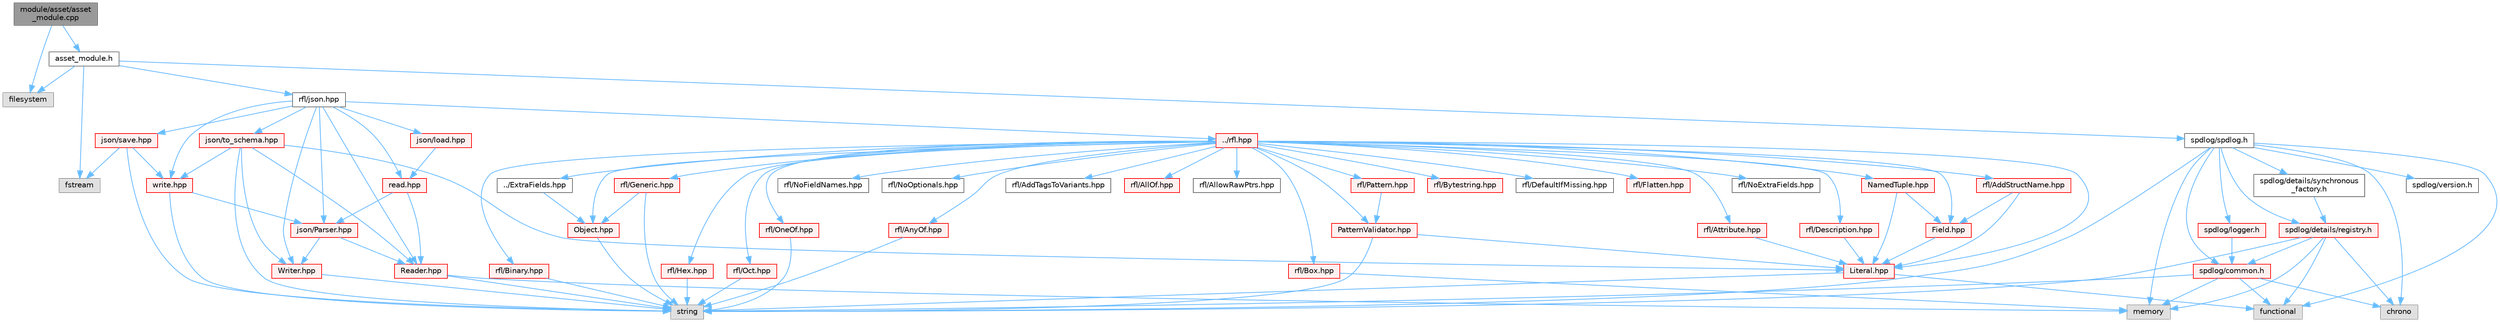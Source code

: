 digraph "module/asset/asset_module.cpp"
{
 // LATEX_PDF_SIZE
  bgcolor="transparent";
  edge [fontname=Helvetica,fontsize=10,labelfontname=Helvetica,labelfontsize=10];
  node [fontname=Helvetica,fontsize=10,shape=box,height=0.2,width=0.4];
  Node1 [id="Node000001",label="module/asset/asset\l_module.cpp",height=0.2,width=0.4,color="gray40", fillcolor="grey60", style="filled", fontcolor="black",tooltip=" "];
  Node1 -> Node2 [id="edge1_Node000001_Node000002",color="steelblue1",style="solid",tooltip=" "];
  Node2 [id="Node000002",label="asset_module.h",height=0.2,width=0.4,color="grey40", fillcolor="white", style="filled",URL="$asset__module_8h.html",tooltip=" "];
  Node2 -> Node3 [id="edge2_Node000002_Node000003",color="steelblue1",style="solid",tooltip=" "];
  Node3 [id="Node000003",label="filesystem",height=0.2,width=0.4,color="grey60", fillcolor="#E0E0E0", style="filled",tooltip=" "];
  Node2 -> Node4 [id="edge3_Node000002_Node000004",color="steelblue1",style="solid",tooltip=" "];
  Node4 [id="Node000004",label="fstream",height=0.2,width=0.4,color="grey60", fillcolor="#E0E0E0", style="filled",tooltip=" "];
  Node2 -> Node5 [id="edge4_Node000002_Node000005",color="steelblue1",style="solid",tooltip=" "];
  Node5 [id="Node000005",label="rfl/json.hpp",height=0.2,width=0.4,color="grey40", fillcolor="white", style="filled",URL="$reflect-cpp_2include_2rfl_2json_8hpp.html",tooltip=" "];
  Node5 -> Node6 [id="edge5_Node000005_Node000006",color="steelblue1",style="solid",tooltip=" "];
  Node6 [id="Node000006",label="../rfl.hpp",height=0.2,width=0.4,color="red", fillcolor="#FFF0F0", style="filled",URL="$rfl_8hpp.html",tooltip=" "];
  Node6 -> Node7 [id="edge6_Node000006_Node000007",color="steelblue1",style="solid",tooltip=" "];
  Node7 [id="Node000007",label="rfl/AddStructName.hpp",height=0.2,width=0.4,color="red", fillcolor="#FFF0F0", style="filled",URL="$_add_struct_name_8hpp.html",tooltip=" "];
  Node7 -> Node9 [id="edge7_Node000007_Node000009",color="steelblue1",style="solid",tooltip=" "];
  Node9 [id="Node000009",label="Field.hpp",height=0.2,width=0.4,color="red", fillcolor="#FFF0F0", style="filled",URL="$_field_8hpp.html",tooltip=" "];
  Node9 -> Node14 [id="edge8_Node000009_Node000014",color="steelblue1",style="solid",tooltip=" "];
  Node14 [id="Node000014",label="Literal.hpp",height=0.2,width=0.4,color="red", fillcolor="#FFF0F0", style="filled",URL="$_literal_8hpp.html",tooltip=" "];
  Node14 -> Node17 [id="edge9_Node000014_Node000017",color="steelblue1",style="solid",tooltip=" "];
  Node17 [id="Node000017",label="functional",height=0.2,width=0.4,color="grey60", fillcolor="#E0E0E0", style="filled",tooltip=" "];
  Node14 -> Node18 [id="edge10_Node000014_Node000018",color="steelblue1",style="solid",tooltip=" "];
  Node18 [id="Node000018",label="string",height=0.2,width=0.4,color="grey60", fillcolor="#E0E0E0", style="filled",tooltip=" "];
  Node7 -> Node14 [id="edge11_Node000007_Node000014",color="steelblue1",style="solid",tooltip=" "];
  Node6 -> Node58 [id="edge12_Node000006_Node000058",color="steelblue1",style="solid",tooltip=" "];
  Node58 [id="Node000058",label="rfl/AddTagsToVariants.hpp",height=0.2,width=0.4,color="grey40", fillcolor="white", style="filled",URL="$_add_tags_to_variants_8hpp.html",tooltip=" "];
  Node6 -> Node59 [id="edge13_Node000006_Node000059",color="steelblue1",style="solid",tooltip=" "];
  Node59 [id="Node000059",label="rfl/AllOf.hpp",height=0.2,width=0.4,color="red", fillcolor="#FFF0F0", style="filled",URL="$_all_of_8hpp.html",tooltip=" "];
  Node6 -> Node68 [id="edge14_Node000006_Node000068",color="steelblue1",style="solid",tooltip=" "];
  Node68 [id="Node000068",label="rfl/AllowRawPtrs.hpp",height=0.2,width=0.4,color="grey40", fillcolor="white", style="filled",URL="$_allow_raw_ptrs_8hpp.html",tooltip=" "];
  Node6 -> Node69 [id="edge15_Node000006_Node000069",color="steelblue1",style="solid",tooltip=" "];
  Node69 [id="Node000069",label="rfl/AnyOf.hpp",height=0.2,width=0.4,color="red", fillcolor="#FFF0F0", style="filled",URL="$_any_of_8hpp.html",tooltip=" "];
  Node69 -> Node18 [id="edge16_Node000069_Node000018",color="steelblue1",style="solid",tooltip=" "];
  Node6 -> Node71 [id="edge17_Node000006_Node000071",color="steelblue1",style="solid",tooltip=" "];
  Node71 [id="Node000071",label="rfl/Attribute.hpp",height=0.2,width=0.4,color="red", fillcolor="#FFF0F0", style="filled",URL="$_attribute_8hpp.html",tooltip=" "];
  Node71 -> Node14 [id="edge18_Node000071_Node000014",color="steelblue1",style="solid",tooltip=" "];
  Node6 -> Node72 [id="edge19_Node000006_Node000072",color="steelblue1",style="solid",tooltip=" "];
  Node72 [id="Node000072",label="rfl/Binary.hpp",height=0.2,width=0.4,color="red", fillcolor="#FFF0F0", style="filled",URL="$_binary_8hpp.html",tooltip=" "];
  Node72 -> Node18 [id="edge20_Node000072_Node000018",color="steelblue1",style="solid",tooltip=" "];
  Node6 -> Node74 [id="edge21_Node000006_Node000074",color="steelblue1",style="solid",tooltip=" "];
  Node74 [id="Node000074",label="rfl/Box.hpp",height=0.2,width=0.4,color="red", fillcolor="#FFF0F0", style="filled",URL="$_box_8hpp.html",tooltip=" "];
  Node74 -> Node29 [id="edge22_Node000074_Node000029",color="steelblue1",style="solid",tooltip=" "];
  Node29 [id="Node000029",label="memory",height=0.2,width=0.4,color="grey60", fillcolor="#E0E0E0", style="filled",tooltip=" "];
  Node6 -> Node75 [id="edge23_Node000006_Node000075",color="steelblue1",style="solid",tooltip=" "];
  Node75 [id="Node000075",label="rfl/Bytestring.hpp",height=0.2,width=0.4,color="red", fillcolor="#FFF0F0", style="filled",URL="$_bytestring_8hpp.html",tooltip=" "];
  Node6 -> Node76 [id="edge24_Node000006_Node000076",color="steelblue1",style="solid",tooltip=" "];
  Node76 [id="Node000076",label="rfl/DefaultIfMissing.hpp",height=0.2,width=0.4,color="grey40", fillcolor="white", style="filled",URL="$_default_if_missing_8hpp.html",tooltip=" "];
  Node6 -> Node77 [id="edge25_Node000006_Node000077",color="steelblue1",style="solid",tooltip=" "];
  Node77 [id="Node000077",label="rfl/Description.hpp",height=0.2,width=0.4,color="red", fillcolor="#FFF0F0", style="filled",URL="$_description_8hpp.html",tooltip=" "];
  Node77 -> Node14 [id="edge26_Node000077_Node000014",color="steelblue1",style="solid",tooltip=" "];
  Node6 -> Node52 [id="edge27_Node000006_Node000052",color="steelblue1",style="solid",tooltip=" "];
  Node52 [id="Node000052",label="../ExtraFields.hpp",height=0.2,width=0.4,color="grey40", fillcolor="white", style="filled",URL="$_extra_fields_8hpp.html",tooltip=" "];
  Node52 -> Node53 [id="edge28_Node000052_Node000053",color="steelblue1",style="solid",tooltip=" "];
  Node53 [id="Node000053",label="Object.hpp",height=0.2,width=0.4,color="red", fillcolor="#FFF0F0", style="filled",URL="$_object_8hpp.html",tooltip=" "];
  Node53 -> Node18 [id="edge29_Node000053_Node000018",color="steelblue1",style="solid",tooltip=" "];
  Node6 -> Node9 [id="edge30_Node000006_Node000009",color="steelblue1",style="solid",tooltip=" "];
  Node6 -> Node78 [id="edge31_Node000006_Node000078",color="steelblue1",style="solid",tooltip=" "];
  Node78 [id="Node000078",label="rfl/Flatten.hpp",height=0.2,width=0.4,color="red", fillcolor="#FFF0F0", style="filled",URL="$_flatten_8hpp.html",tooltip=" "];
  Node6 -> Node79 [id="edge32_Node000006_Node000079",color="steelblue1",style="solid",tooltip=" "];
  Node79 [id="Node000079",label="rfl/Generic.hpp",height=0.2,width=0.4,color="red", fillcolor="#FFF0F0", style="filled",URL="$_generic_8hpp.html",tooltip=" "];
  Node79 -> Node18 [id="edge33_Node000079_Node000018",color="steelblue1",style="solid",tooltip=" "];
  Node79 -> Node53 [id="edge34_Node000079_Node000053",color="steelblue1",style="solid",tooltip=" "];
  Node6 -> Node81 [id="edge35_Node000006_Node000081",color="steelblue1",style="solid",tooltip=" "];
  Node81 [id="Node000081",label="rfl/Hex.hpp",height=0.2,width=0.4,color="red", fillcolor="#FFF0F0", style="filled",URL="$_hex_8hpp.html",tooltip=" "];
  Node81 -> Node18 [id="edge36_Node000081_Node000018",color="steelblue1",style="solid",tooltip=" "];
  Node6 -> Node14 [id="edge37_Node000006_Node000014",color="steelblue1",style="solid",tooltip=" "];
  Node6 -> Node46 [id="edge38_Node000006_Node000046",color="steelblue1",style="solid",tooltip=" "];
  Node46 [id="Node000046",label="NamedTuple.hpp",height=0.2,width=0.4,color="red", fillcolor="#FFF0F0", style="filled",URL="$_named_tuple_8hpp.html",tooltip=" "];
  Node46 -> Node9 [id="edge39_Node000046_Node000009",color="steelblue1",style="solid",tooltip=" "];
  Node46 -> Node14 [id="edge40_Node000046_Node000014",color="steelblue1",style="solid",tooltip=" "];
  Node6 -> Node82 [id="edge41_Node000006_Node000082",color="steelblue1",style="solid",tooltip=" "];
  Node82 [id="Node000082",label="rfl/NoExtraFields.hpp",height=0.2,width=0.4,color="grey40", fillcolor="white", style="filled",URL="$_no_extra_fields_8hpp.html",tooltip=" "];
  Node6 -> Node83 [id="edge42_Node000006_Node000083",color="steelblue1",style="solid",tooltip=" "];
  Node83 [id="Node000083",label="rfl/NoFieldNames.hpp",height=0.2,width=0.4,color="grey40", fillcolor="white", style="filled",URL="$_no_field_names_8hpp.html",tooltip=" "];
  Node6 -> Node84 [id="edge43_Node000006_Node000084",color="steelblue1",style="solid",tooltip=" "];
  Node84 [id="Node000084",label="rfl/NoOptionals.hpp",height=0.2,width=0.4,color="grey40", fillcolor="white", style="filled",URL="$_no_optionals_8hpp.html",tooltip=" "];
  Node6 -> Node53 [id="edge44_Node000006_Node000053",color="steelblue1",style="solid",tooltip=" "];
  Node6 -> Node85 [id="edge45_Node000006_Node000085",color="steelblue1",style="solid",tooltip=" "];
  Node85 [id="Node000085",label="rfl/Oct.hpp",height=0.2,width=0.4,color="red", fillcolor="#FFF0F0", style="filled",URL="$_oct_8hpp.html",tooltip=" "];
  Node85 -> Node18 [id="edge46_Node000085_Node000018",color="steelblue1",style="solid",tooltip=" "];
  Node6 -> Node87 [id="edge47_Node000006_Node000087",color="steelblue1",style="solid",tooltip=" "];
  Node87 [id="Node000087",label="rfl/OneOf.hpp",height=0.2,width=0.4,color="red", fillcolor="#FFF0F0", style="filled",URL="$_one_of_8hpp.html",tooltip=" "];
  Node87 -> Node18 [id="edge48_Node000087_Node000018",color="steelblue1",style="solid",tooltip=" "];
  Node6 -> Node88 [id="edge49_Node000006_Node000088",color="steelblue1",style="solid",tooltip=" "];
  Node88 [id="Node000088",label="rfl/Pattern.hpp",height=0.2,width=0.4,color="red", fillcolor="#FFF0F0", style="filled",URL="$_pattern_8hpp.html",tooltip=" "];
  Node88 -> Node89 [id="edge50_Node000088_Node000089",color="steelblue1",style="solid",tooltip=" "];
  Node89 [id="Node000089",label="PatternValidator.hpp",height=0.2,width=0.4,color="red", fillcolor="#FFF0F0", style="filled",URL="$_pattern_validator_8hpp.html",tooltip=" "];
  Node89 -> Node18 [id="edge51_Node000089_Node000018",color="steelblue1",style="solid",tooltip=" "];
  Node89 -> Node14 [id="edge52_Node000089_Node000014",color="steelblue1",style="solid",tooltip=" "];
  Node6 -> Node89 [id="edge53_Node000006_Node000089",color="steelblue1",style="solid",tooltip=" "];
  Node5 -> Node299 [id="edge54_Node000005_Node000299",color="steelblue1",style="solid",tooltip=" "];
  Node299 [id="Node000299",label="json/Parser.hpp",height=0.2,width=0.4,color="red", fillcolor="#FFF0F0", style="filled",URL="$json_2_parser_8hpp.html",tooltip=" "];
  Node299 -> Node300 [id="edge55_Node000299_Node000300",color="steelblue1",style="solid",tooltip=" "];
  Node300 [id="Node000300",label="Reader.hpp",height=0.2,width=0.4,color="red", fillcolor="#FFF0F0", style="filled",URL="$json_2_reader_8hpp.html",tooltip=" "];
  Node300 -> Node29 [id="edge56_Node000300_Node000029",color="steelblue1",style="solid",tooltip=" "];
  Node300 -> Node18 [id="edge57_Node000300_Node000018",color="steelblue1",style="solid",tooltip=" "];
  Node299 -> Node442 [id="edge58_Node000299_Node000442",color="steelblue1",style="solid",tooltip=" "];
  Node442 [id="Node000442",label="Writer.hpp",height=0.2,width=0.4,color="red", fillcolor="#FFF0F0", style="filled",URL="$json_2_writer_8hpp.html",tooltip=" "];
  Node442 -> Node18 [id="edge59_Node000442_Node000018",color="steelblue1",style="solid",tooltip=" "];
  Node5 -> Node300 [id="edge60_Node000005_Node000300",color="steelblue1",style="solid",tooltip=" "];
  Node5 -> Node442 [id="edge61_Node000005_Node000442",color="steelblue1",style="solid",tooltip=" "];
  Node5 -> Node443 [id="edge62_Node000005_Node000443",color="steelblue1",style="solid",tooltip=" "];
  Node443 [id="Node000443",label="json/load.hpp",height=0.2,width=0.4,color="red", fillcolor="#FFF0F0", style="filled",URL="$json_2load_8hpp.html",tooltip=" "];
  Node443 -> Node445 [id="edge63_Node000443_Node000445",color="steelblue1",style="solid",tooltip=" "];
  Node445 [id="Node000445",label="read.hpp",height=0.2,width=0.4,color="red", fillcolor="#FFF0F0", style="filled",URL="$json_2read_8hpp.html",tooltip=" "];
  Node445 -> Node299 [id="edge64_Node000445_Node000299",color="steelblue1",style="solid",tooltip=" "];
  Node445 -> Node300 [id="edge65_Node000445_Node000300",color="steelblue1",style="solid",tooltip=" "];
  Node5 -> Node445 [id="edge66_Node000005_Node000445",color="steelblue1",style="solid",tooltip=" "];
  Node5 -> Node446 [id="edge67_Node000005_Node000446",color="steelblue1",style="solid",tooltip=" "];
  Node446 [id="Node000446",label="json/save.hpp",height=0.2,width=0.4,color="red", fillcolor="#FFF0F0", style="filled",URL="$json_2save_8hpp.html",tooltip=" "];
  Node446 -> Node4 [id="edge68_Node000446_Node000004",color="steelblue1",style="solid",tooltip=" "];
  Node446 -> Node18 [id="edge69_Node000446_Node000018",color="steelblue1",style="solid",tooltip=" "];
  Node446 -> Node448 [id="edge70_Node000446_Node000448",color="steelblue1",style="solid",tooltip=" "];
  Node448 [id="Node000448",label="write.hpp",height=0.2,width=0.4,color="red", fillcolor="#FFF0F0", style="filled",URL="$json_2write_8hpp.html",tooltip=" "];
  Node448 -> Node18 [id="edge71_Node000448_Node000018",color="steelblue1",style="solid",tooltip=" "];
  Node448 -> Node299 [id="edge72_Node000448_Node000299",color="steelblue1",style="solid",tooltip=" "];
  Node5 -> Node449 [id="edge73_Node000005_Node000449",color="steelblue1",style="solid",tooltip=" "];
  Node449 [id="Node000449",label="json/to_schema.hpp",height=0.2,width=0.4,color="red", fillcolor="#FFF0F0", style="filled",URL="$json_2to__schema_8hpp.html",tooltip=" "];
  Node449 -> Node18 [id="edge74_Node000449_Node000018",color="steelblue1",style="solid",tooltip=" "];
  Node449 -> Node14 [id="edge75_Node000449_Node000014",color="steelblue1",style="solid",tooltip=" "];
  Node449 -> Node300 [id="edge76_Node000449_Node000300",color="steelblue1",style="solid",tooltip=" "];
  Node449 -> Node442 [id="edge77_Node000449_Node000442",color="steelblue1",style="solid",tooltip=" "];
  Node449 -> Node448 [id="edge78_Node000449_Node000448",color="steelblue1",style="solid",tooltip=" "];
  Node5 -> Node448 [id="edge79_Node000005_Node000448",color="steelblue1",style="solid",tooltip=" "];
  Node2 -> Node454 [id="edge80_Node000002_Node000454",color="steelblue1",style="solid",tooltip=" "];
  Node454 [id="Node000454",label="spdlog/spdlog.h",height=0.2,width=0.4,color="grey40", fillcolor="white", style="filled",URL="$spdlog_8h.html",tooltip=" "];
  Node454 -> Node455 [id="edge81_Node000454_Node000455",color="steelblue1",style="solid",tooltip=" "];
  Node455 [id="Node000455",label="spdlog/common.h",height=0.2,width=0.4,color="red", fillcolor="#FFF0F0", style="filled",URL="$runtime_2spdlog_2include_2spdlog_2common_8h.html",tooltip=" "];
  Node455 -> Node459 [id="edge82_Node000455_Node000459",color="steelblue1",style="solid",tooltip=" "];
  Node459 [id="Node000459",label="chrono",height=0.2,width=0.4,color="grey60", fillcolor="#E0E0E0", style="filled",tooltip=" "];
  Node455 -> Node17 [id="edge83_Node000455_Node000017",color="steelblue1",style="solid",tooltip=" "];
  Node455 -> Node29 [id="edge84_Node000455_Node000029",color="steelblue1",style="solid",tooltip=" "];
  Node455 -> Node18 [id="edge85_Node000455_Node000018",color="steelblue1",style="solid",tooltip=" "];
  Node454 -> Node473 [id="edge86_Node000454_Node000473",color="steelblue1",style="solid",tooltip=" "];
  Node473 [id="Node000473",label="spdlog/details/registry.h",height=0.2,width=0.4,color="red", fillcolor="#FFF0F0", style="filled",URL="$registry_8h.html",tooltip=" "];
  Node473 -> Node455 [id="edge87_Node000473_Node000455",color="steelblue1",style="solid",tooltip=" "];
  Node473 -> Node459 [id="edge88_Node000473_Node000459",color="steelblue1",style="solid",tooltip=" "];
  Node473 -> Node17 [id="edge89_Node000473_Node000017",color="steelblue1",style="solid",tooltip=" "];
  Node473 -> Node29 [id="edge90_Node000473_Node000029",color="steelblue1",style="solid",tooltip=" "];
  Node473 -> Node18 [id="edge91_Node000473_Node000018",color="steelblue1",style="solid",tooltip=" "];
  Node454 -> Node478 [id="edge92_Node000454_Node000478",color="steelblue1",style="solid",tooltip=" "];
  Node478 [id="Node000478",label="spdlog/details/synchronous\l_factory.h",height=0.2,width=0.4,color="grey40", fillcolor="white", style="filled",URL="$synchronous__factory_8h.html",tooltip=" "];
  Node478 -> Node473 [id="edge93_Node000478_Node000473",color="steelblue1",style="solid",tooltip=" "];
  Node454 -> Node479 [id="edge94_Node000454_Node000479",color="steelblue1",style="solid",tooltip=" "];
  Node479 [id="Node000479",label="spdlog/logger.h",height=0.2,width=0.4,color="red", fillcolor="#FFF0F0", style="filled",URL="$logger_8h.html",tooltip=" "];
  Node479 -> Node455 [id="edge95_Node000479_Node000455",color="steelblue1",style="solid",tooltip=" "];
  Node454 -> Node484 [id="edge96_Node000454_Node000484",color="steelblue1",style="solid",tooltip=" "];
  Node484 [id="Node000484",label="spdlog/version.h",height=0.2,width=0.4,color="grey40", fillcolor="white", style="filled",URL="$runtime_2spdlog_2include_2spdlog_2version_8h.html",tooltip=" "];
  Node454 -> Node459 [id="edge97_Node000454_Node000459",color="steelblue1",style="solid",tooltip=" "];
  Node454 -> Node17 [id="edge98_Node000454_Node000017",color="steelblue1",style="solid",tooltip=" "];
  Node454 -> Node29 [id="edge99_Node000454_Node000029",color="steelblue1",style="solid",tooltip=" "];
  Node454 -> Node18 [id="edge100_Node000454_Node000018",color="steelblue1",style="solid",tooltip=" "];
  Node1 -> Node3 [id="edge101_Node000001_Node000003",color="steelblue1",style="solid",tooltip=" "];
}
